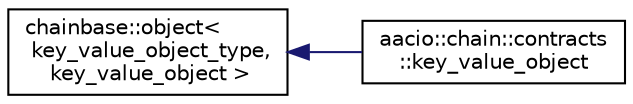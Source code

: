 digraph "Graphical Class Hierarchy"
{
  edge [fontname="Helvetica",fontsize="10",labelfontname="Helvetica",labelfontsize="10"];
  node [fontname="Helvetica",fontsize="10",shape=record];
  rankdir="LR";
  Node0 [label="chainbase::object\<\l key_value_object_type,\l key_value_object \>",height=0.2,width=0.4,color="black", fillcolor="white", style="filled",URL="$structchainbase_1_1object.html"];
  Node0 -> Node1 [dir="back",color="midnightblue",fontsize="10",style="solid",fontname="Helvetica"];
  Node1 [label="aacio::chain::contracts\l::key_value_object",height=0.2,width=0.4,color="black", fillcolor="white", style="filled",URL="$structaacio_1_1chain_1_1contracts_1_1key__value__object.html"];
}

